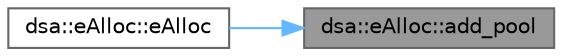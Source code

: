 digraph "dsa::eAlloc::add_pool"
{
 // LATEX_PDF_SIZE
  bgcolor="transparent";
  edge [fontname=Helvetica,fontsize=10,labelfontname=Helvetica,labelfontsize=10];
  node [fontname=Helvetica,fontsize=10,shape=box,height=0.2,width=0.4];
  rankdir="RL";
  Node1 [id="Node000001",label="dsa::eAlloc::add_pool",height=0.2,width=0.4,color="gray40", fillcolor="grey60", style="filled", fontcolor="black",tooltip="Adds a new memory pool to the allocator."];
  Node1 -> Node2 [id="edge1_Node000001_Node000002",dir="back",color="steelblue1",style="solid",tooltip=" "];
  Node2 [id="Node000002",label="dsa::eAlloc::eAlloc",height=0.2,width=0.4,color="grey40", fillcolor="white", style="filled",URL="$classdsa_1_1e_alloc.html#aca9cba9a8b6174888e0774a6e9e92a36",tooltip="Constructs an eAlloc instance with an initial memory pool."];
}

